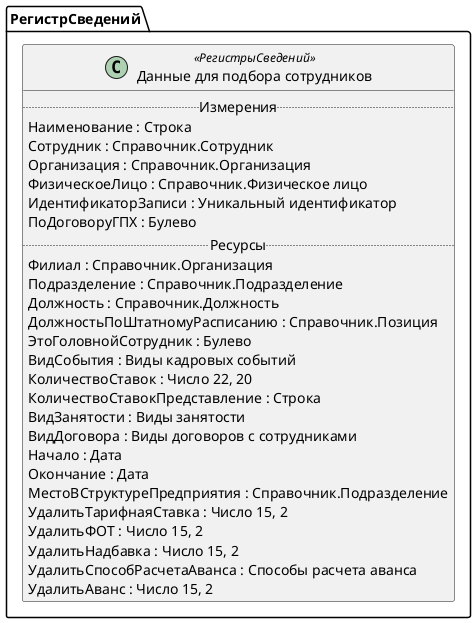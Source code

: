 ﻿@startuml ДанныеДляПодбораСотрудников
'!include templates.wsd
'..\include templates.wsd
class РегистрСведений.ДанныеДляПодбораСотрудников as "Данные для подбора сотрудников" <<РегистрыСведений>>
{
..Измерения..
Наименование : Строка
Сотрудник : Справочник.Сотрудник
Организация : Справочник.Организация
ФизическоеЛицо : Справочник.Физическое лицо
ИдентификаторЗаписи : Уникальный идентификатор
ПоДоговоруГПХ : Булево
..Ресурсы..
Филиал : Справочник.Организация
Подразделение : Справочник.Подразделение
Должность : Справочник.Должность
ДолжностьПоШтатномуРасписанию : Справочник.Позиция
ЭтоГоловнойСотрудник : Булево
ВидСобытия : Виды кадровых событий
КоличествоСтавок : Число 22, 20
КоличествоСтавокПредставление : Строка
ВидЗанятости : Виды занятости
ВидДоговора : Виды договоров с сотрудниками
Начало : Дата
Окончание : Дата
МестоВСтруктуреПредприятия : Справочник.Подразделение
УдалитьТарифнаяСтавка : Число 15, 2
УдалитьФОТ : Число 15, 2
УдалитьНадбавка : Число 15, 2
УдалитьСпособРасчетаАванса : Способы расчета аванса
УдалитьАванс : Число 15, 2
}
@enduml
